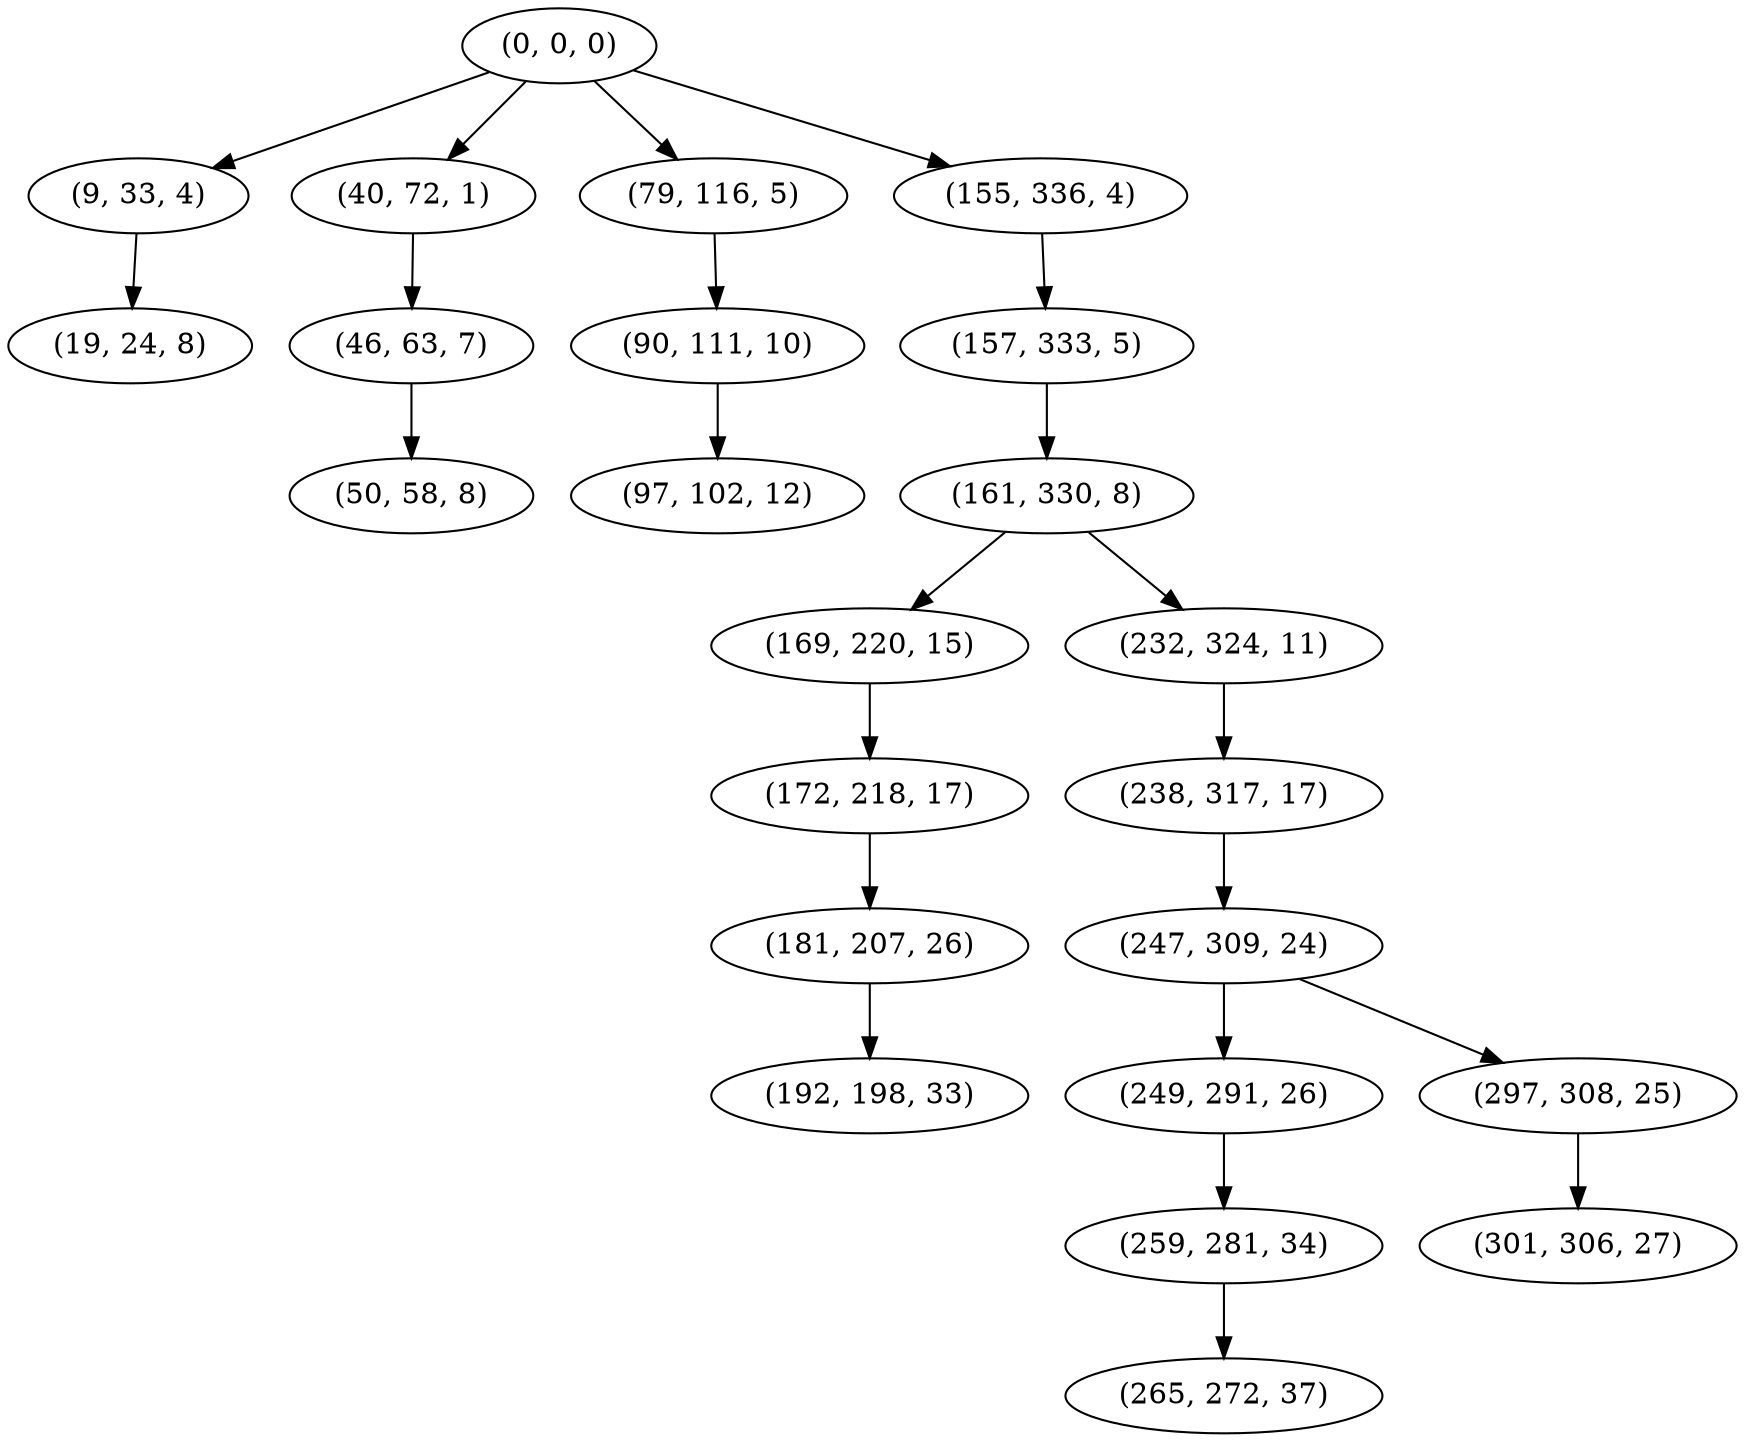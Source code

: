digraph tree {
    "(0, 0, 0)";
    "(9, 33, 4)";
    "(19, 24, 8)";
    "(40, 72, 1)";
    "(46, 63, 7)";
    "(50, 58, 8)";
    "(79, 116, 5)";
    "(90, 111, 10)";
    "(97, 102, 12)";
    "(155, 336, 4)";
    "(157, 333, 5)";
    "(161, 330, 8)";
    "(169, 220, 15)";
    "(172, 218, 17)";
    "(181, 207, 26)";
    "(192, 198, 33)";
    "(232, 324, 11)";
    "(238, 317, 17)";
    "(247, 309, 24)";
    "(249, 291, 26)";
    "(259, 281, 34)";
    "(265, 272, 37)";
    "(297, 308, 25)";
    "(301, 306, 27)";
    "(0, 0, 0)" -> "(9, 33, 4)";
    "(0, 0, 0)" -> "(40, 72, 1)";
    "(0, 0, 0)" -> "(79, 116, 5)";
    "(0, 0, 0)" -> "(155, 336, 4)";
    "(9, 33, 4)" -> "(19, 24, 8)";
    "(40, 72, 1)" -> "(46, 63, 7)";
    "(46, 63, 7)" -> "(50, 58, 8)";
    "(79, 116, 5)" -> "(90, 111, 10)";
    "(90, 111, 10)" -> "(97, 102, 12)";
    "(155, 336, 4)" -> "(157, 333, 5)";
    "(157, 333, 5)" -> "(161, 330, 8)";
    "(161, 330, 8)" -> "(169, 220, 15)";
    "(161, 330, 8)" -> "(232, 324, 11)";
    "(169, 220, 15)" -> "(172, 218, 17)";
    "(172, 218, 17)" -> "(181, 207, 26)";
    "(181, 207, 26)" -> "(192, 198, 33)";
    "(232, 324, 11)" -> "(238, 317, 17)";
    "(238, 317, 17)" -> "(247, 309, 24)";
    "(247, 309, 24)" -> "(249, 291, 26)";
    "(247, 309, 24)" -> "(297, 308, 25)";
    "(249, 291, 26)" -> "(259, 281, 34)";
    "(259, 281, 34)" -> "(265, 272, 37)";
    "(297, 308, 25)" -> "(301, 306, 27)";
}
